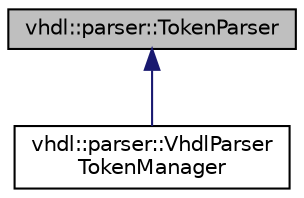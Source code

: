 digraph "vhdl::parser::TokenParser"
{
 // INTERACTIVE_SVG=YES
 // LATEX_PDF_SIZE
  edge [fontname="Helvetica",fontsize="10",labelfontname="Helvetica",labelfontsize="10"];
  node [fontname="Helvetica",fontsize="10",shape=record];
  Node1 [label="vhdl::parser::TokenParser",height=0.2,width=0.4,color="black", fillcolor="grey75", style="filled", fontcolor="black",tooltip=" "];
  Node1 -> Node2 [dir="back",color="midnightblue",fontsize="10",style="solid",fontname="Helvetica"];
  Node2 [label="vhdl::parser::VhdlParser\lTokenManager",height=0.2,width=0.4,color="black", fillcolor="white", style="filled",URL="$d4/d48/classvhdl_1_1parser_1_1_vhdl_parser_token_manager.html",tooltip="Token Manager."];
}
